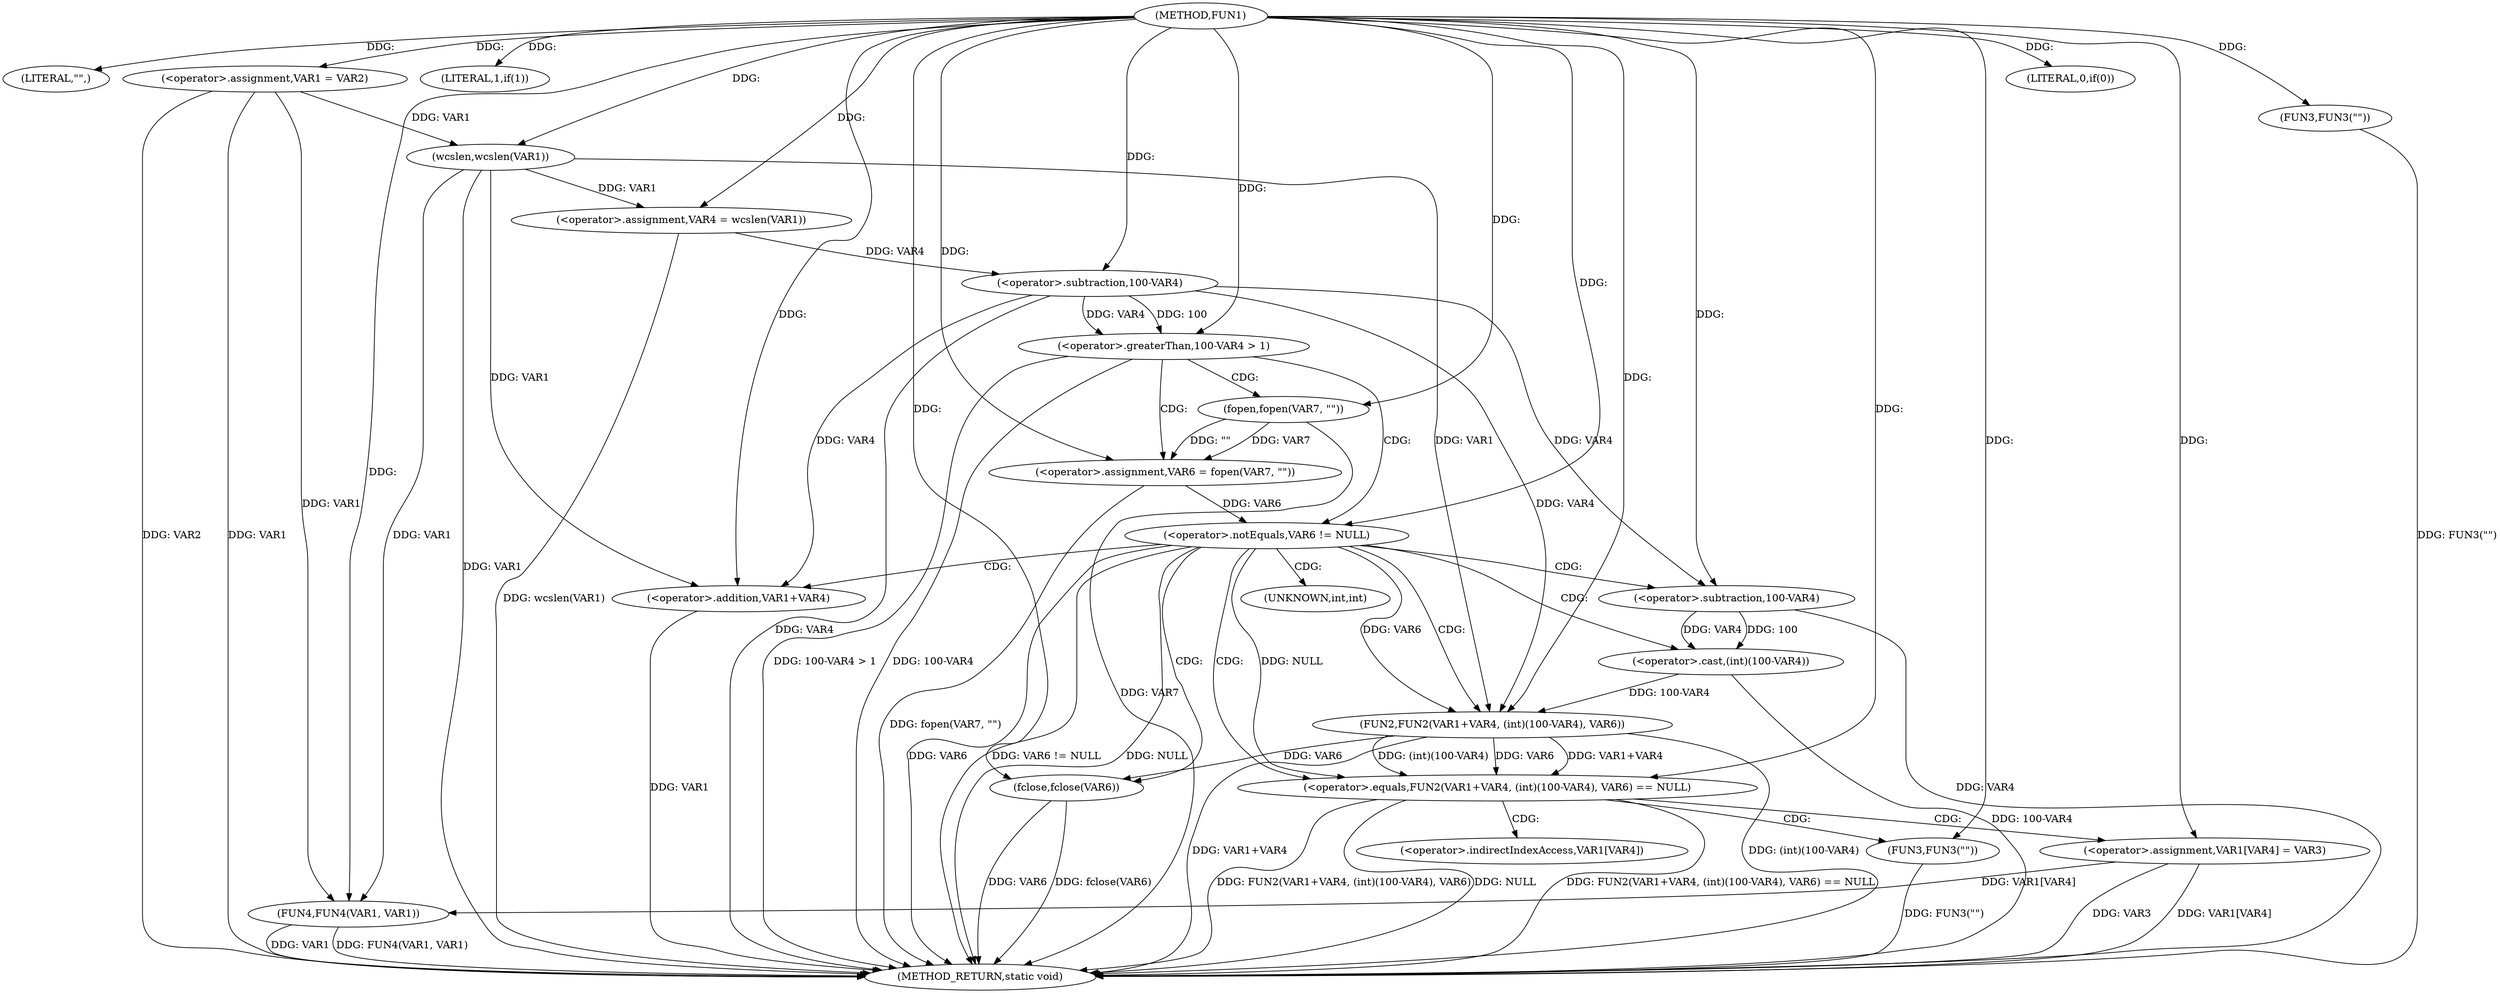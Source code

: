 digraph FUN1 {  
"1000100" [label = "(METHOD,FUN1)" ]
"1000167" [label = "(METHOD_RETURN,static void)" ]
"1000103" [label = "(LITERAL,\"\",)" ]
"1000104" [label = "(<operator>.assignment,VAR1 = VAR2)" ]
"1000108" [label = "(LITERAL,1,if(1))" ]
"1000112" [label = "(<operator>.assignment,VAR4 = wcslen(VAR1))" ]
"1000114" [label = "(wcslen,wcslen(VAR1))" ]
"1000118" [label = "(<operator>.greaterThan,100-VAR4 > 1)" ]
"1000119" [label = "(<operator>.subtraction,100-VAR4)" ]
"1000124" [label = "(<operator>.assignment,VAR6 = fopen(VAR7, \"\"))" ]
"1000126" [label = "(fopen,fopen(VAR7, \"\"))" ]
"1000130" [label = "(<operator>.notEquals,VAR6 != NULL)" ]
"1000135" [label = "(<operator>.equals,FUN2(VAR1+VAR4, (int)(100-VAR4), VAR6) == NULL)" ]
"1000136" [label = "(FUN2,FUN2(VAR1+VAR4, (int)(100-VAR4), VAR6))" ]
"1000137" [label = "(<operator>.addition,VAR1+VAR4)" ]
"1000140" [label = "(<operator>.cast,(int)(100-VAR4))" ]
"1000142" [label = "(<operator>.subtraction,100-VAR4)" ]
"1000148" [label = "(FUN3,FUN3(\"\"))" ]
"1000150" [label = "(<operator>.assignment,VAR1[VAR4] = VAR3)" ]
"1000155" [label = "(fclose,fclose(VAR6))" ]
"1000158" [label = "(LITERAL,0,if(0))" ]
"1000160" [label = "(FUN3,FUN3(\"\"))" ]
"1000164" [label = "(FUN4,FUN4(VAR1, VAR1))" ]
"1000141" [label = "(UNKNOWN,int,int)" ]
"1000151" [label = "(<operator>.indirectIndexAccess,VAR1[VAR4])" ]
  "1000140" -> "1000167"  [ label = "DDG: 100-VAR4"] 
  "1000150" -> "1000167"  [ label = "DDG: VAR1[VAR4]"] 
  "1000104" -> "1000167"  [ label = "DDG: VAR1"] 
  "1000130" -> "1000167"  [ label = "DDG: NULL"] 
  "1000148" -> "1000167"  [ label = "DDG: FUN3(\"\")"] 
  "1000126" -> "1000167"  [ label = "DDG: VAR7"] 
  "1000118" -> "1000167"  [ label = "DDG: 100-VAR4 > 1"] 
  "1000150" -> "1000167"  [ label = "DDG: VAR3"] 
  "1000135" -> "1000167"  [ label = "DDG: FUN2(VAR1+VAR4, (int)(100-VAR4), VAR6) == NULL"] 
  "1000135" -> "1000167"  [ label = "DDG: FUN2(VAR1+VAR4, (int)(100-VAR4), VAR6)"] 
  "1000118" -> "1000167"  [ label = "DDG: 100-VAR4"] 
  "1000135" -> "1000167"  [ label = "DDG: NULL"] 
  "1000130" -> "1000167"  [ label = "DDG: VAR6 != NULL"] 
  "1000164" -> "1000167"  [ label = "DDG: FUN4(VAR1, VAR1)"] 
  "1000124" -> "1000167"  [ label = "DDG: fopen(VAR7, \"\")"] 
  "1000112" -> "1000167"  [ label = "DDG: wcslen(VAR1)"] 
  "1000160" -> "1000167"  [ label = "DDG: FUN3(\"\")"] 
  "1000164" -> "1000167"  [ label = "DDG: VAR1"] 
  "1000136" -> "1000167"  [ label = "DDG: (int)(100-VAR4)"] 
  "1000155" -> "1000167"  [ label = "DDG: fclose(VAR6)"] 
  "1000142" -> "1000167"  [ label = "DDG: VAR4"] 
  "1000114" -> "1000167"  [ label = "DDG: VAR1"] 
  "1000119" -> "1000167"  [ label = "DDG: VAR4"] 
  "1000155" -> "1000167"  [ label = "DDG: VAR6"] 
  "1000137" -> "1000167"  [ label = "DDG: VAR1"] 
  "1000136" -> "1000167"  [ label = "DDG: VAR1+VAR4"] 
  "1000104" -> "1000167"  [ label = "DDG: VAR2"] 
  "1000130" -> "1000167"  [ label = "DDG: VAR6"] 
  "1000100" -> "1000103"  [ label = "DDG: "] 
  "1000100" -> "1000104"  [ label = "DDG: "] 
  "1000100" -> "1000108"  [ label = "DDG: "] 
  "1000114" -> "1000112"  [ label = "DDG: VAR1"] 
  "1000100" -> "1000112"  [ label = "DDG: "] 
  "1000104" -> "1000114"  [ label = "DDG: VAR1"] 
  "1000100" -> "1000114"  [ label = "DDG: "] 
  "1000119" -> "1000118"  [ label = "DDG: 100"] 
  "1000119" -> "1000118"  [ label = "DDG: VAR4"] 
  "1000100" -> "1000119"  [ label = "DDG: "] 
  "1000112" -> "1000119"  [ label = "DDG: VAR4"] 
  "1000100" -> "1000118"  [ label = "DDG: "] 
  "1000126" -> "1000124"  [ label = "DDG: VAR7"] 
  "1000126" -> "1000124"  [ label = "DDG: \"\""] 
  "1000100" -> "1000124"  [ label = "DDG: "] 
  "1000100" -> "1000126"  [ label = "DDG: "] 
  "1000124" -> "1000130"  [ label = "DDG: VAR6"] 
  "1000100" -> "1000130"  [ label = "DDG: "] 
  "1000136" -> "1000135"  [ label = "DDG: VAR1+VAR4"] 
  "1000136" -> "1000135"  [ label = "DDG: (int)(100-VAR4)"] 
  "1000136" -> "1000135"  [ label = "DDG: VAR6"] 
  "1000114" -> "1000136"  [ label = "DDG: VAR1"] 
  "1000100" -> "1000136"  [ label = "DDG: "] 
  "1000119" -> "1000136"  [ label = "DDG: VAR4"] 
  "1000114" -> "1000137"  [ label = "DDG: VAR1"] 
  "1000100" -> "1000137"  [ label = "DDG: "] 
  "1000119" -> "1000137"  [ label = "DDG: VAR4"] 
  "1000140" -> "1000136"  [ label = "DDG: 100-VAR4"] 
  "1000142" -> "1000140"  [ label = "DDG: 100"] 
  "1000142" -> "1000140"  [ label = "DDG: VAR4"] 
  "1000100" -> "1000142"  [ label = "DDG: "] 
  "1000119" -> "1000142"  [ label = "DDG: VAR4"] 
  "1000130" -> "1000136"  [ label = "DDG: VAR6"] 
  "1000130" -> "1000135"  [ label = "DDG: NULL"] 
  "1000100" -> "1000135"  [ label = "DDG: "] 
  "1000100" -> "1000148"  [ label = "DDG: "] 
  "1000100" -> "1000150"  [ label = "DDG: "] 
  "1000136" -> "1000155"  [ label = "DDG: VAR6"] 
  "1000100" -> "1000155"  [ label = "DDG: "] 
  "1000100" -> "1000158"  [ label = "DDG: "] 
  "1000100" -> "1000160"  [ label = "DDG: "] 
  "1000150" -> "1000164"  [ label = "DDG: VAR1[VAR4]"] 
  "1000104" -> "1000164"  [ label = "DDG: VAR1"] 
  "1000114" -> "1000164"  [ label = "DDG: VAR1"] 
  "1000100" -> "1000164"  [ label = "DDG: "] 
  "1000118" -> "1000126"  [ label = "CDG: "] 
  "1000118" -> "1000124"  [ label = "CDG: "] 
  "1000118" -> "1000130"  [ label = "CDG: "] 
  "1000130" -> "1000142"  [ label = "CDG: "] 
  "1000130" -> "1000155"  [ label = "CDG: "] 
  "1000130" -> "1000137"  [ label = "CDG: "] 
  "1000130" -> "1000141"  [ label = "CDG: "] 
  "1000130" -> "1000135"  [ label = "CDG: "] 
  "1000130" -> "1000136"  [ label = "CDG: "] 
  "1000130" -> "1000140"  [ label = "CDG: "] 
  "1000135" -> "1000151"  [ label = "CDG: "] 
  "1000135" -> "1000150"  [ label = "CDG: "] 
  "1000135" -> "1000148"  [ label = "CDG: "] 
}
